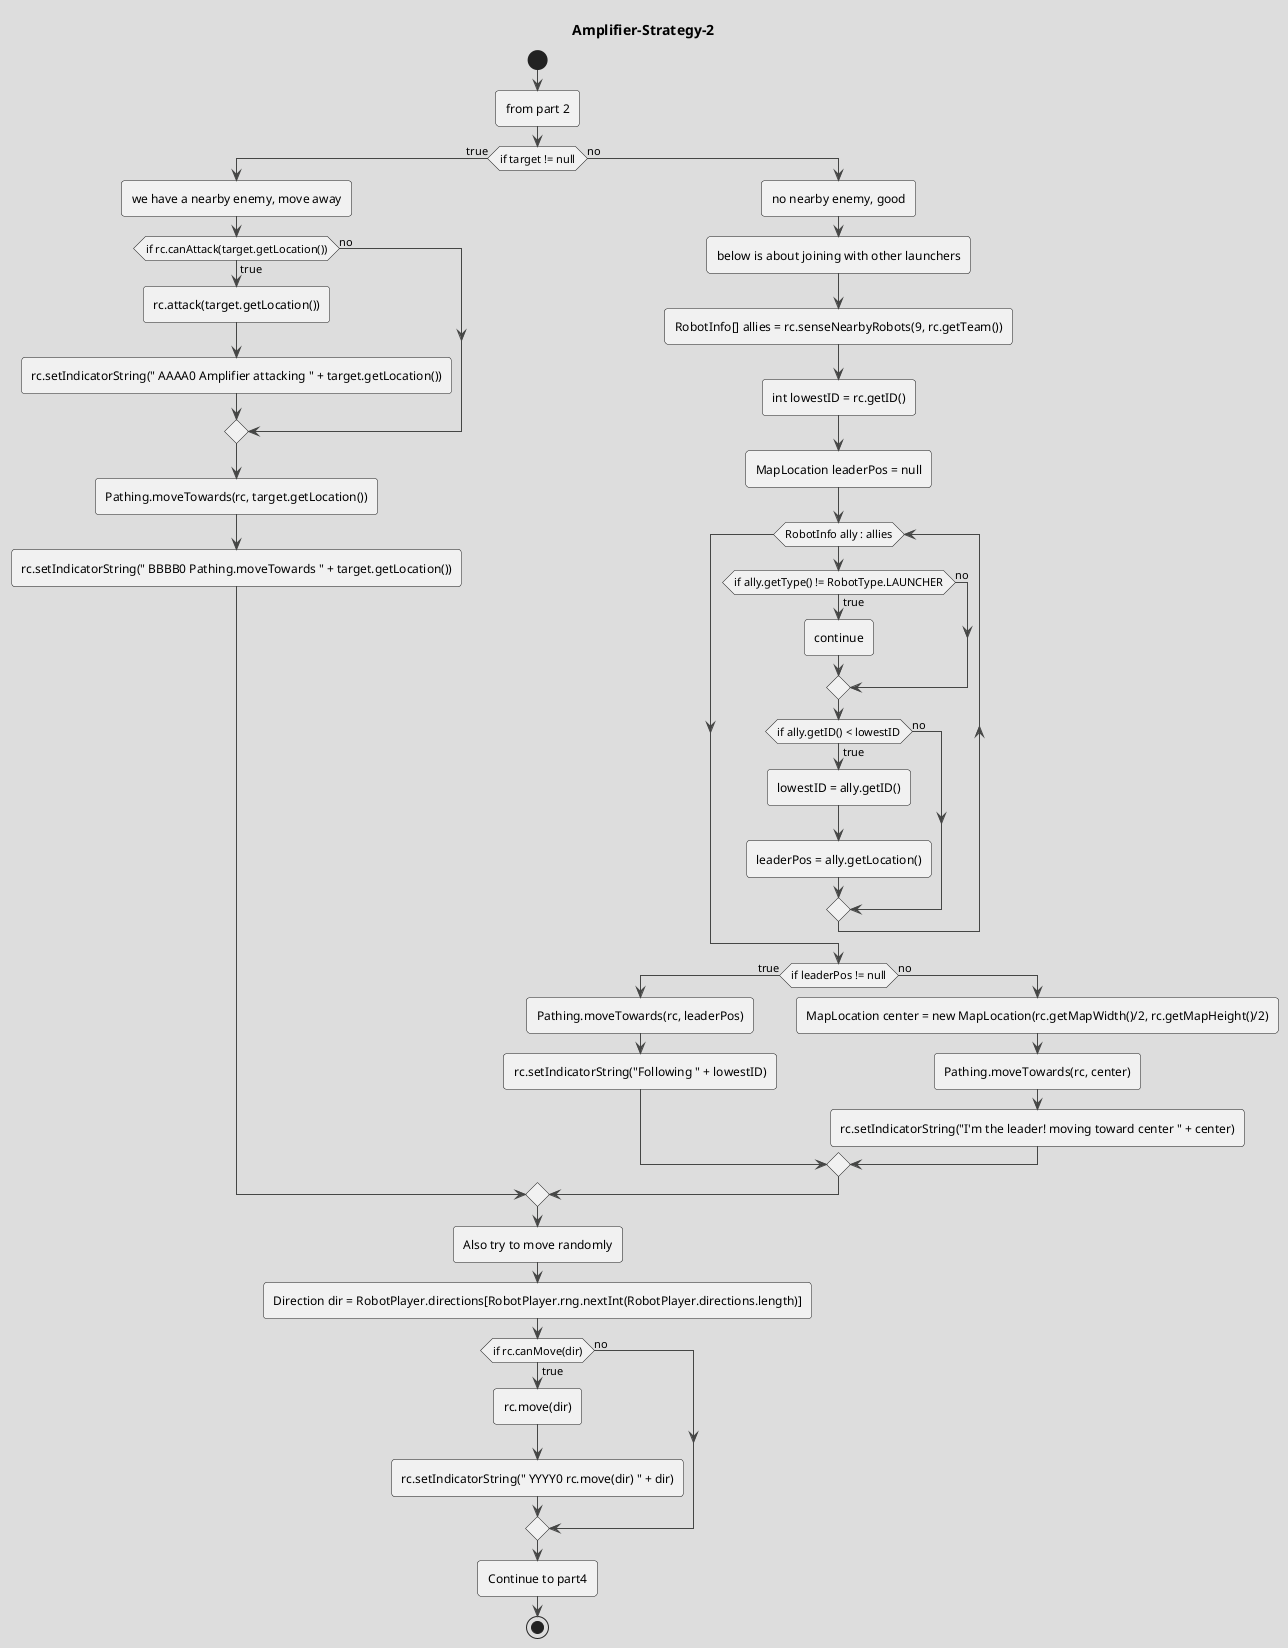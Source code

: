 @startuml Amplifier-Strategy-2
!theme toy 
title Amplifier-Strategy-2
start

:from part 2; 

' // Amplifiers want to avoid getting attacked, just loiter and sense other robots

if (if target != null) then (true)
    :we have a nearby enemy, move away;
    if (if rc.canAttack(target.getLocation())) then (true)
        :rc.attack(target.getLocation());
        :rc.setIndicatorString(" AAAA0 Amplifier attacking " + target.getLocation());
    else (no)
    endif    
    :Pathing.moveTowards(rc, target.getLocation());
    :rc.setIndicatorString(" BBBB0 Pathing.moveTowards " + target.getLocation());
else (no)
    :no nearby enemy, good;
    :below is about joining with other launchers;
    :RobotInfo[] allies = rc.senseNearbyRobots(9, rc.getTeam());
    :int lowestID = rc.getID();
    :MapLocation leaderPos = null;
    while (RobotInfo ally : allies)
        if (if ally.getType() != RobotType.LAUNCHER) then (true)
            :continue;
        else (no)
        endif    
        if (if ally.getID() < lowestID) then (true)
            :lowestID = ally.getID();
            :leaderPos = ally.getLocation();
        else (no)
        endif    
    endwhile
    if (if leaderPos != null) then (true)
        :Pathing.moveTowards(rc, leaderPos);
        :rc.setIndicatorString("Following " + lowestID);
    else (no)
        :MapLocation center = new MapLocation(rc.getMapWidth()/2, rc.getMapHeight()/2);
        ' // MapLocation center = goalLoc;
        :Pathing.moveTowards(rc, center);
        :rc.setIndicatorString("I'm the leader! moving toward center " + center);
    endif    
endif    
:Also try to move randomly;
:Direction dir = RobotPlayer.directions[RobotPlayer.rng.nextInt(RobotPlayer.directions.length)];
if (if rc.canMove(dir)) then (true)
    :rc.move(dir);
    :rc.setIndicatorString(" YYYY0 rc.move(dir) " + dir);
else (no)
endif    

:Continue to part4; 
stop
@enduml


